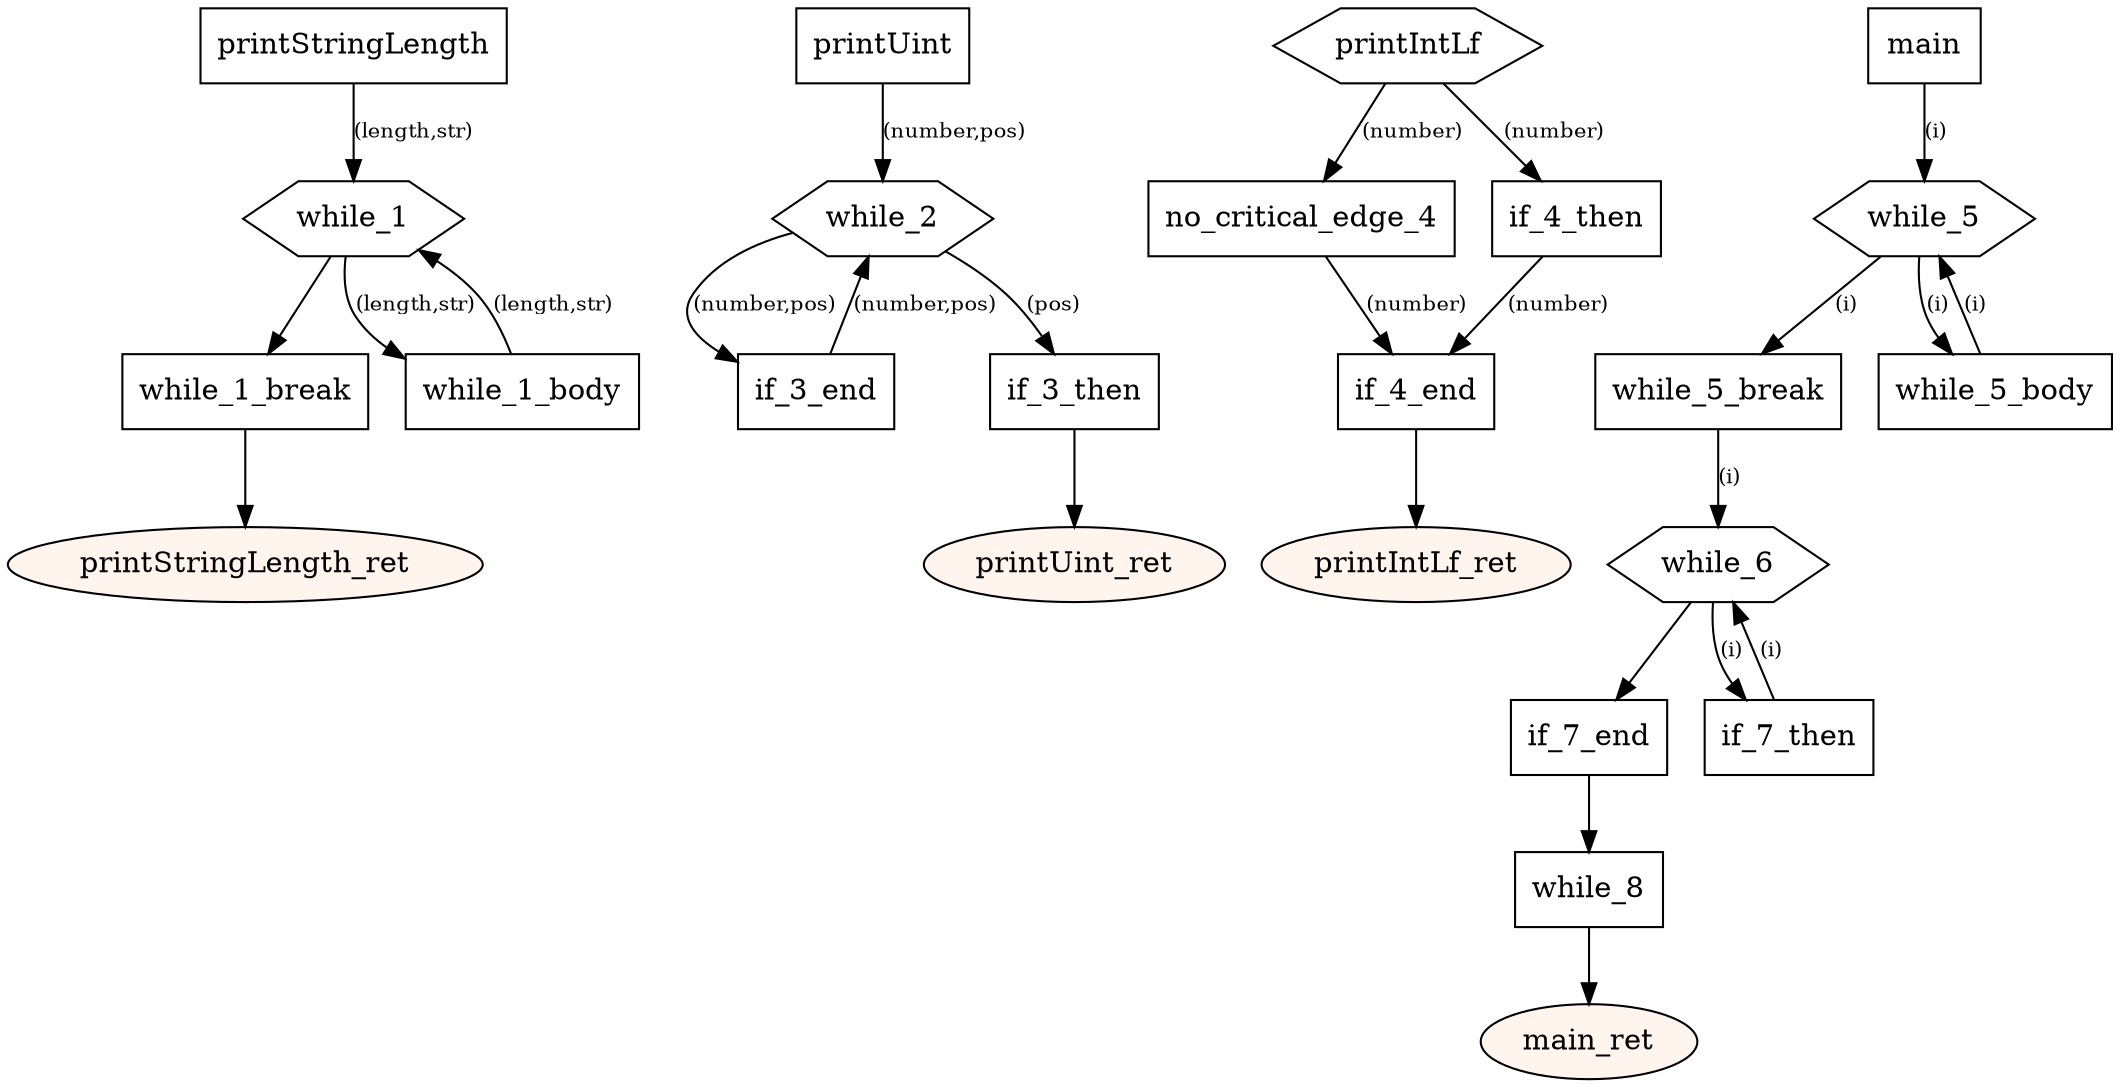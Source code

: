 digraph program {
	edge[fontsize="10pt"];
	subgraph fn_printStringLength {
		BasicBlock_0_printStringLength [label="printStringLength",shape=box];
		BasicBlock_0_printStringLength -> BasicBlock_0_while_1 [label="(length,str)"];
		BasicBlock_0_while_1 [label="while_1",shape=hexagon];
		BasicBlock_0_while_1 -> BasicBlock_0_while_1_break;
		BasicBlock_0_while_1 -> BasicBlock_0_while_1_body [label="(length,str)"];
		BasicBlock_0_while_1_body [label="while_1_body",shape=box];
		BasicBlock_0_while_1_body -> BasicBlock_0_while_1 [label="(length,str)"];
		BasicBlock_0_while_1_break [label="while_1_break",shape=box];
		BasicBlock_0_while_1_break -> BasicBlock_0_printStringLength_ret;
		BasicBlock_0_printStringLength_ret [label="printStringLength_ret",shape=oval,style=filled,fillcolor="#fff5ee"];
	}
	subgraph fn_printUint {
		BasicBlock_1_printUint [label="printUint",shape=box];
		BasicBlock_1_printUint -> BasicBlock_1_while_2 [label="(number,pos)"];
		BasicBlock_1_while_2 [label="while_2",shape=hexagon];
		BasicBlock_1_while_2 -> BasicBlock_1_if_3_end [label="(number,pos)"];
		BasicBlock_1_while_2 -> BasicBlock_1_if_3_then [label="(pos)"];
		BasicBlock_1_if_3_then [label="if_3_then",shape=box];
		BasicBlock_1_if_3_then -> BasicBlock_1_printUint_ret;
		BasicBlock_1_if_3_end [label="if_3_end",shape=box];
		BasicBlock_1_if_3_end -> BasicBlock_1_while_2 [label="(number,pos)"];
		BasicBlock_1_printUint_ret [label="printUint_ret",shape=oval,style=filled,fillcolor="#fff5ee"];
	}
	subgraph fn_printIntLf {
		BasicBlock_2_printIntLf [label="printIntLf",shape=hexagon];
		BasicBlock_2_printIntLf -> BasicBlock_2_no_critical_edge_4 [label="(number)"];
		BasicBlock_2_printIntLf -> BasicBlock_2_if_4_then [label="(number)"];
		BasicBlock_2_if_4_then [label="if_4_then",shape=box];
		BasicBlock_2_if_4_then -> BasicBlock_2_if_4_end [label="(number)"];
		BasicBlock_2_no_critical_edge_4 [label="no_critical_edge_4",shape=box];
		BasicBlock_2_no_critical_edge_4 -> BasicBlock_2_if_4_end [label="(number)"];
		BasicBlock_2_if_4_end [label="if_4_end",shape=box];
		BasicBlock_2_if_4_end -> BasicBlock_2_printIntLf_ret;
		BasicBlock_2_printIntLf_ret [label="printIntLf_ret",shape=oval,style=filled,fillcolor="#fff5ee"];
	}
	subgraph fn_main {
		BasicBlock_3_main [label="main",shape=box];
		BasicBlock_3_main -> BasicBlock_3_while_5 [label="(i)"];
		BasicBlock_3_while_5 [label="while_5",shape=hexagon];
		BasicBlock_3_while_5 -> BasicBlock_3_while_5_break [label="(i)"];
		BasicBlock_3_while_5 -> BasicBlock_3_while_5_body [label="(i)"];
		BasicBlock_3_while_5_body [label="while_5_body",shape=box];
		BasicBlock_3_while_5_body -> BasicBlock_3_while_5 [label="(i)"];
		BasicBlock_3_while_5_break [label="while_5_break",shape=box];
		BasicBlock_3_while_5_break -> BasicBlock_3_while_6 [label="(i)"];
		BasicBlock_3_while_6 [label="while_6",shape=hexagon];
		BasicBlock_3_while_6 -> BasicBlock_3_if_7_end;
		BasicBlock_3_while_6 -> BasicBlock_3_if_7_then [label="(i)"];
		BasicBlock_3_if_7_then [label="if_7_then",shape=box];
		BasicBlock_3_if_7_then -> BasicBlock_3_while_6 [label="(i)"];
		BasicBlock_3_if_7_end [label="if_7_end",shape=box];
		BasicBlock_3_if_7_end -> BasicBlock_3_while_8;
		BasicBlock_3_while_8 [label="while_8",shape=box];
		BasicBlock_3_while_8 -> BasicBlock_3_main_ret;
		BasicBlock_3_main_ret [label="main_ret",shape=oval,style=filled,fillcolor="#fff5ee"];
	}
}
